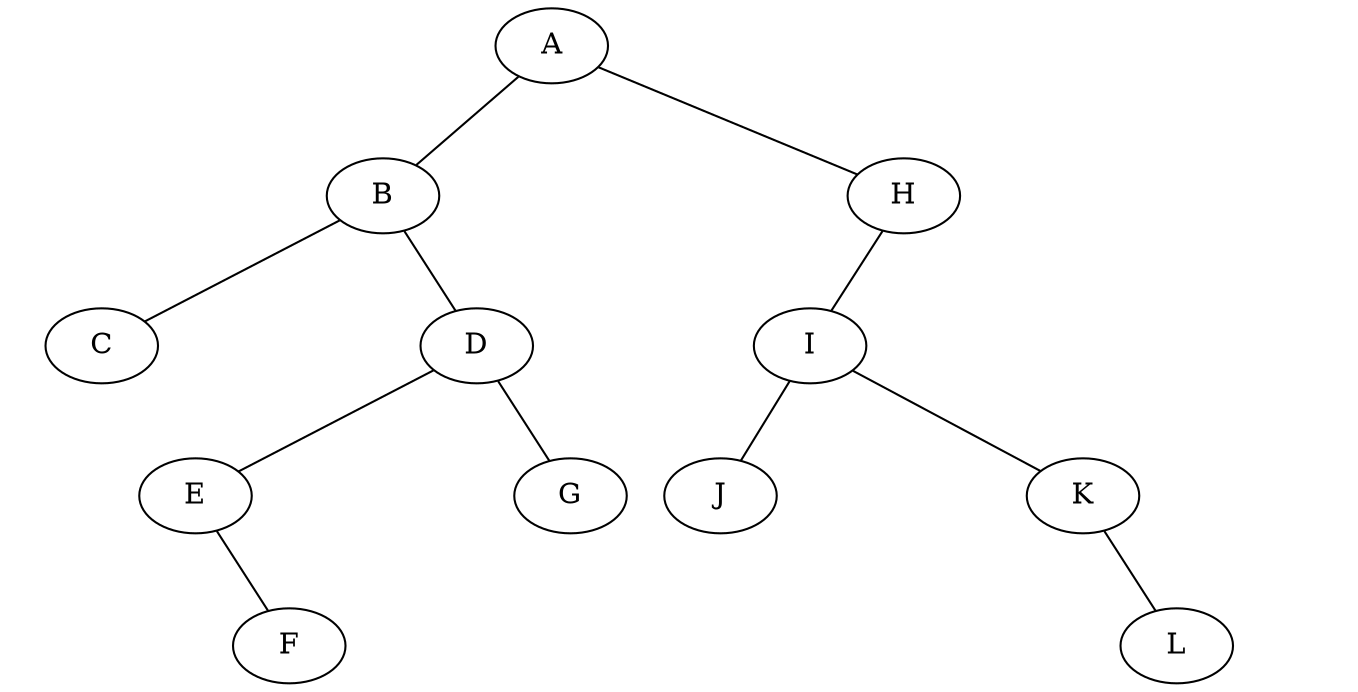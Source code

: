 graph "G" {
    A--{B,H}
    B--C
    B--NULLB[style="invis"]
    NULLB[style="invis"]
    B--D
    D--E
    D--NULLD[style="invis"]
    NULLD[style="invis"]
    D--G
    E--NULLE[style="invis"]
    E--F
    H--I
    H--NULLH[style="invis"]
    H--NULLH1[style="invis"]
    NULLH1[style="invis"]
    I--J
    I--NULLI[style="invis"]
    NULLI[style="invis"]
    I--K
    K--NULLK[style="invis"]
    K--L
    NULLE[style="invis"]
    NULLH[style="invis"]
    NULLK[style="invis"]
}
